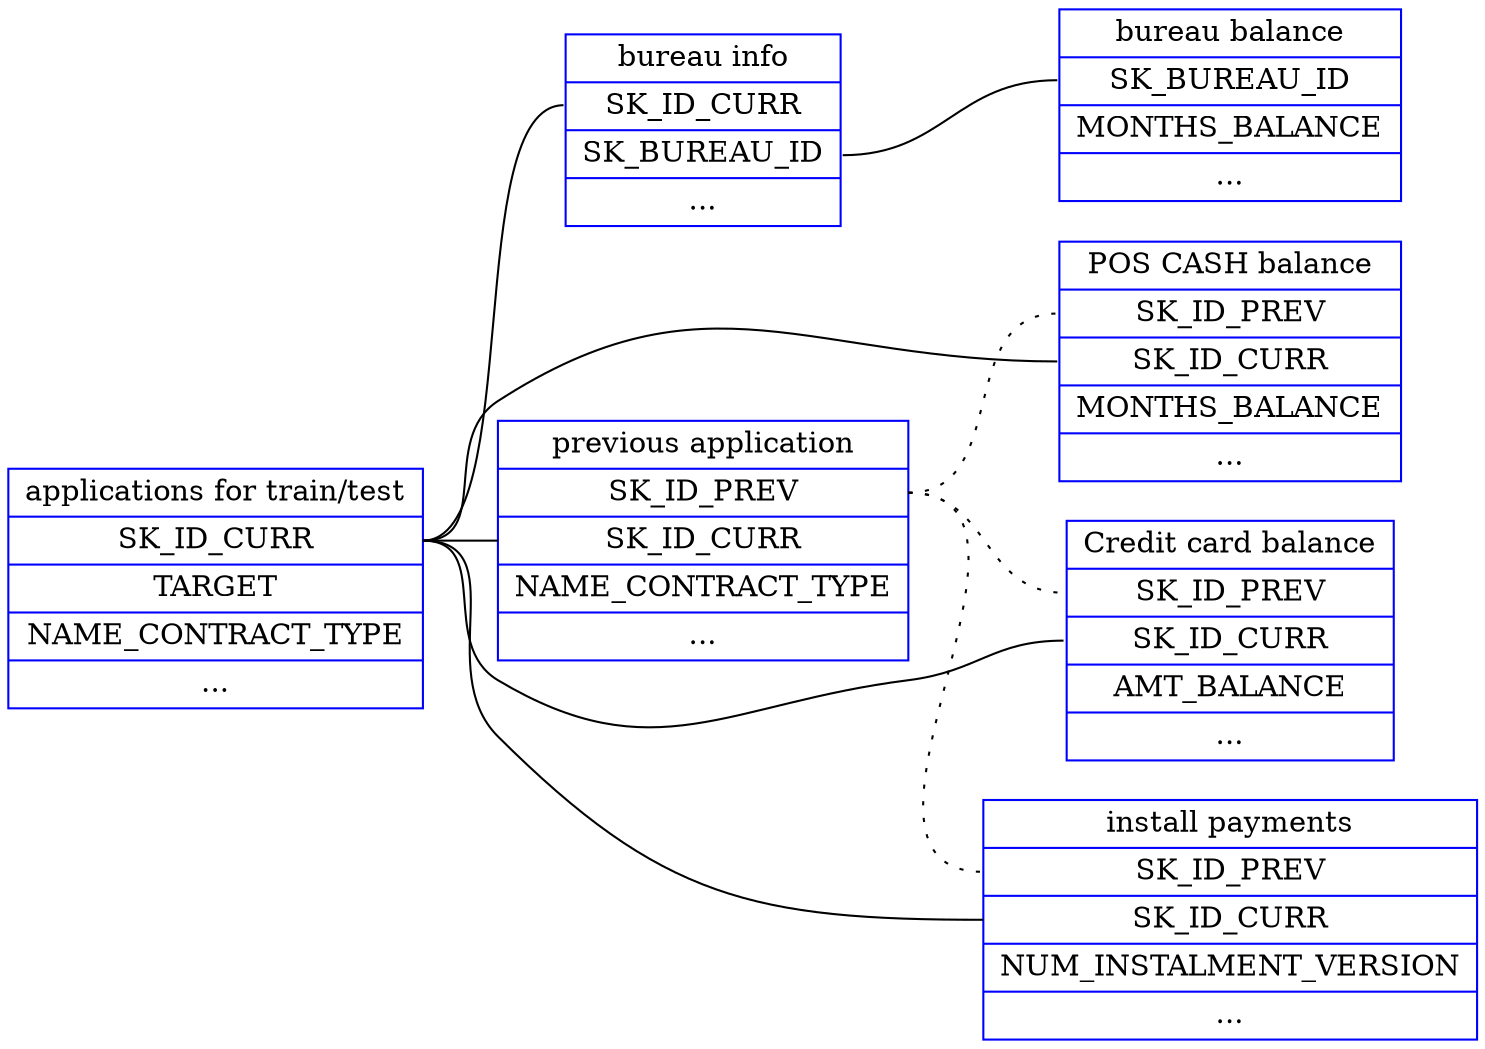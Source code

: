 digraph structs {
    node [shape=record];

    apptrain [color = blue,label="<f1> applications for train/test|<f2> SK_ID_CURR| <f3> TARGET| <F4> NAME_CONTRACT_TYPE| ..."];
    bureau [color = blue,label="<f1> bureau info|<f2> SK_ID_CURR | <f3> SK_BUREAU_ID|..."];
    bbalance [color = blue,label="<f1> bureau balance|<f2> SK_BUREAU_ID | <f3> MONTHS_BALANCE|..."];
    preapp [color = blue,label="<f1> previous application|<f2> SK_ID_PREV | <f3> SK_ID_CURR|<f4> NAME_CONTRACT_TYPE| ..."];
    pcbalance [color = blue,label="<f1> POS CASH balance|<f2> SK_ID_PREV | <f3> SK_ID_CURR| <f4>MONTHS_BALANCE |..."];
    ccbalance [color = blue,label="<f1> Credit card balance|<f2> SK_ID_PREV | <f3> SK_ID_CURR| <f4>AMT_BALANCE |..."];
    inspayments [color = blue,label="<f1> install payments|<f2> SK_ID_PREV | <f3> SK_ID_CURR| <f4>NUM_INSTALMENT_VERSION |..."];
    
    apptrain:f2 -> bureau:f2 [arrowhead=none];
    bureau:f3 -> bbalance:f2 [arrowhead=none];
    apptrain:f2 -> preapp:f3 [arrowhead=none];
    apptrain:f2 -> pcbalance:f3 [arrowhead=none];
    apptrain:f2->ccbalance:f3 [arrowhead=none];
    apptrain:f2->inspayments:f3 [arrowhead=none];
    
    preapp:f2 -> pcbalance:f2 [arrowhead=none,style=dotted];
    preapp:f2 -> ccbalance:f2 [arrowhead=none,style=dotted];
    preapp:f2 -> inspayments:f2 [arrowhead=none,style=dotted];
    


    rankdir=LR;
}
